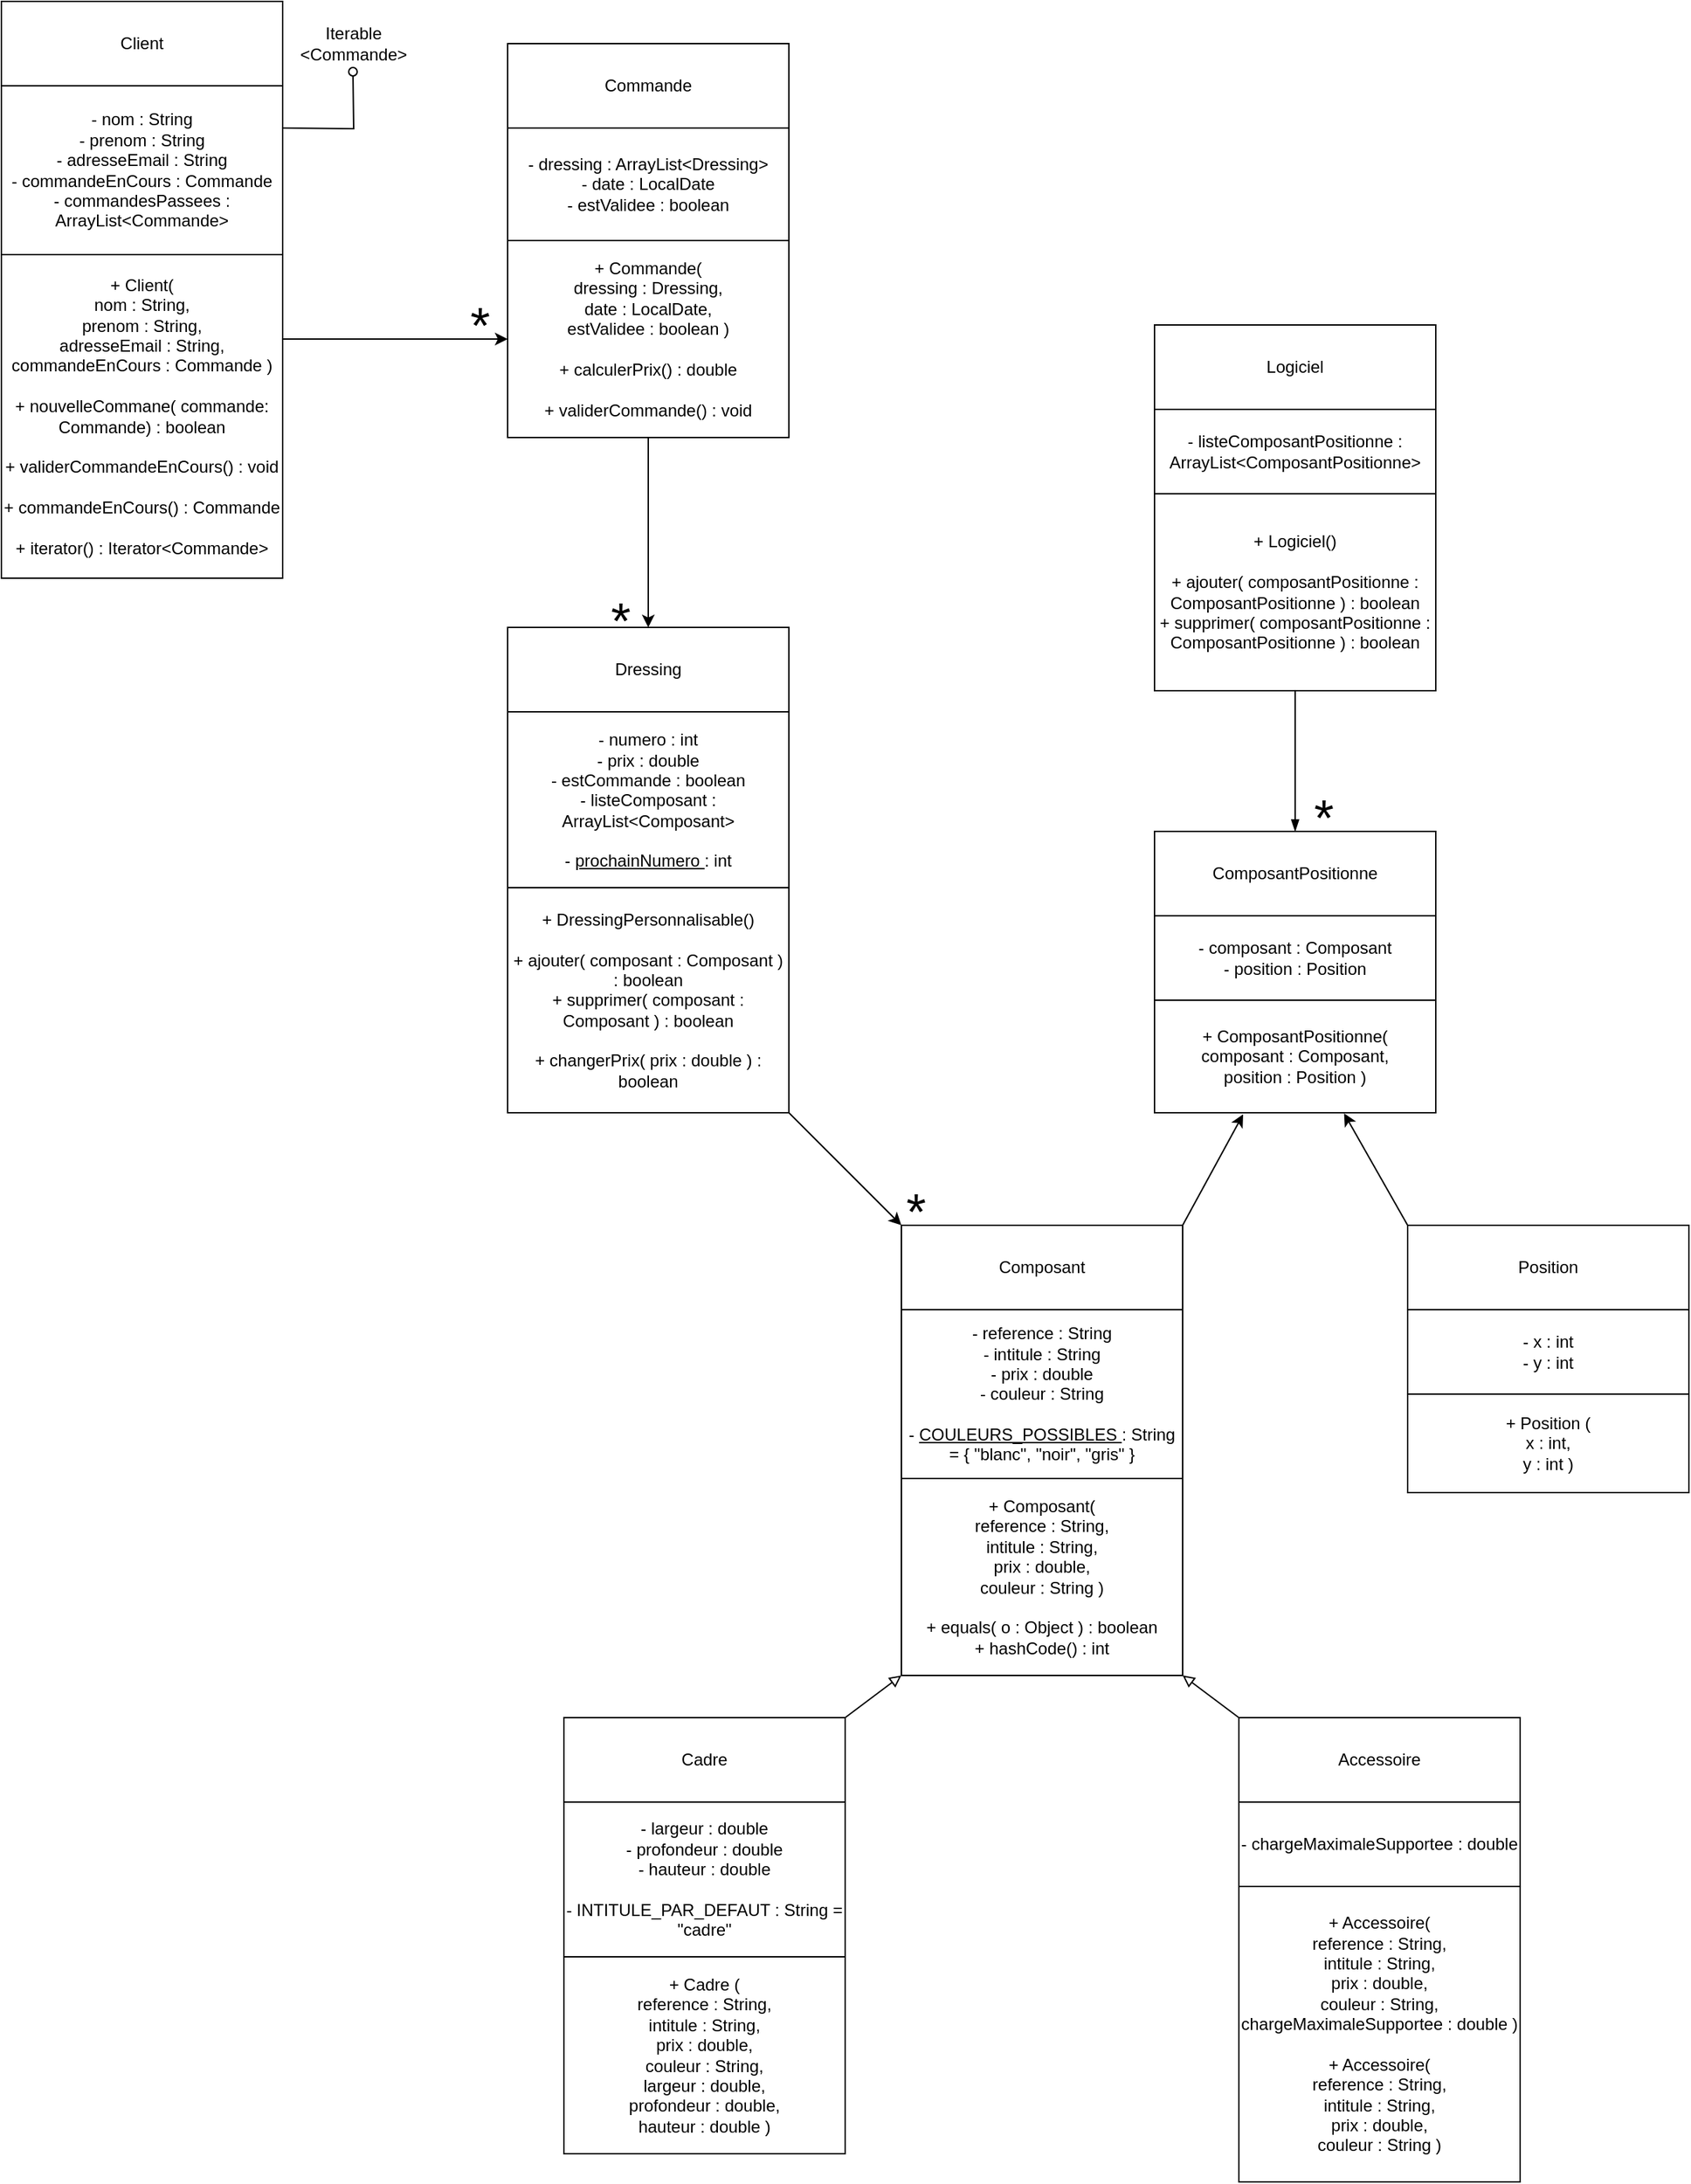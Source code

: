 <mxfile version="20.7.2" type="device"><diagram id="1XyVqThZRQagKFYp1PTt" name="Page-1"><mxGraphModel dx="1098" dy="1174" grid="1" gridSize="10" guides="1" tooltips="1" connect="1" arrows="1" fold="1" page="1" pageScale="1" pageWidth="1654" pageHeight="2336" math="0" shadow="0"><root><mxCell id="0"/><mxCell id="1" parent="0"/><mxCell id="eRpDcDVJc-Aotwuc-nNj-1" value="Cadre" style="whiteSpace=wrap;html=1;" parent="1" vertex="1"><mxGeometry x="720" y="1450" width="200" height="60" as="geometry"/></mxCell><mxCell id="eRpDcDVJc-Aotwuc-nNj-2" value="Accessoire" style="whiteSpace=wrap;html=1;" parent="1" vertex="1"><mxGeometry x="1200" y="1450" width="200" height="60" as="geometry"/></mxCell><mxCell id="eRpDcDVJc-Aotwuc-nNj-3" value="- chargeMaximaleSupportee : double" style="whiteSpace=wrap;html=1;" parent="1" vertex="1"><mxGeometry x="1200" y="1510" width="200" height="60" as="geometry"/></mxCell><mxCell id="eRpDcDVJc-Aotwuc-nNj-4" value="- largeur : double&lt;br&gt;- profondeur : double&lt;br&gt;- hauteur : double&lt;br&gt;&lt;br&gt;- INTITULE_PAR_DEFAUT : String = &quot;cadre&quot;" style="whiteSpace=wrap;html=1;" parent="1" vertex="1"><mxGeometry x="720" y="1510" width="200" height="110" as="geometry"/></mxCell><mxCell id="eRpDcDVJc-Aotwuc-nNj-5" value="Dressing" style="whiteSpace=wrap;html=1;" parent="1" vertex="1"><mxGeometry x="680" y="675" width="200" height="60" as="geometry"/></mxCell><mxCell id="eRpDcDVJc-Aotwuc-nNj-6" value="- numero : int&lt;br&gt;- prix : double&lt;br&gt;- estCommande : boolean&lt;br&gt;- listeComposant : ArrayList&amp;lt;Composant&amp;gt;&lt;br&gt;&lt;br&gt;- &lt;u&gt;prochainNumero &lt;/u&gt;: int" style="whiteSpace=wrap;html=1;" parent="1" vertex="1"><mxGeometry x="680" y="735" width="200" height="125" as="geometry"/></mxCell><mxCell id="eRpDcDVJc-Aotwuc-nNj-7" value="Composant" style="whiteSpace=wrap;html=1;" parent="1" vertex="1"><mxGeometry x="960" y="1100" width="200" height="60" as="geometry"/></mxCell><mxCell id="eRpDcDVJc-Aotwuc-nNj-8" value="- reference : String&lt;br&gt;- intitule : String&lt;br&gt;- prix : double&lt;br&gt;- couleur : String&lt;br&gt;&lt;br&gt;- &lt;u&gt;COULEURS_POSSIBLES &lt;/u&gt;: String = { &quot;blanc&quot;, &quot;noir&quot;, &quot;gris&quot; }" style="whiteSpace=wrap;html=1;" parent="1" vertex="1"><mxGeometry x="960" y="1160" width="200" height="120" as="geometry"/></mxCell><mxCell id="eRpDcDVJc-Aotwuc-nNj-9" value="+ Composant(&lt;br&gt;reference : String,&lt;br&gt;intitule : String,&lt;br&gt;prix : double,&lt;br&gt;couleur : String )&lt;br&gt;&lt;br&gt;+ equals( o : Object ) : boolean&lt;br&gt;+ hashCode() : int" style="whiteSpace=wrap;html=1;" parent="1" vertex="1"><mxGeometry x="960" y="1280" width="200" height="140" as="geometry"/></mxCell><mxCell id="eRpDcDVJc-Aotwuc-nNj-10" value="+ Cadre (&lt;br&gt;reference : String,&lt;br&gt;intitule : String,&lt;br&gt;prix : double,&lt;br&gt;couleur : String,&lt;br&gt;largeur : double,&lt;br&gt;profondeur : double,&lt;br&gt;hauteur : double )" style="whiteSpace=wrap;html=1;" parent="1" vertex="1"><mxGeometry x="720" y="1620" width="200" height="140" as="geometry"/></mxCell><mxCell id="eRpDcDVJc-Aotwuc-nNj-14" value="+ Accessoire(&lt;br&gt;reference : String,&lt;br&gt;intitule : String,&lt;br&gt;prix : double,&lt;br&gt;couleur : String,&lt;br&gt;chargeMaximaleSupportee : double )&lt;br&gt;&lt;br&gt;+ Accessoire(&lt;br&gt;reference : String,&lt;br&gt;intitule : String,&lt;br&gt;prix : double,&lt;br&gt;couleur : String )" style="whiteSpace=wrap;html=1;" parent="1" vertex="1"><mxGeometry x="1200" y="1570" width="200" height="210" as="geometry"/></mxCell><mxCell id="eRpDcDVJc-Aotwuc-nNj-17" value="+ DressingPersonnalisable()&lt;br&gt;&lt;br&gt;+ ajouter( composant : Composant ) : boolean&lt;br&gt;+ supprimer( composant : Composant ) : boolean&lt;br&gt;&lt;br&gt;+ changerPrix( prix : double ) : boolean" style="whiteSpace=wrap;html=1;" parent="1" vertex="1"><mxGeometry x="680" y="860" width="200" height="160" as="geometry"/></mxCell><mxCell id="eRpDcDVJc-Aotwuc-nNj-20" value="Position" style="whiteSpace=wrap;html=1;" parent="1" vertex="1"><mxGeometry x="1320" y="1100" width="200" height="60" as="geometry"/></mxCell><mxCell id="eRpDcDVJc-Aotwuc-nNj-21" value="- x : int&lt;br&gt;- y : int" style="whiteSpace=wrap;html=1;" parent="1" vertex="1"><mxGeometry x="1320" y="1160" width="200" height="60" as="geometry"/></mxCell><mxCell id="eRpDcDVJc-Aotwuc-nNj-23" value="+ Position (&lt;br&gt;x : int,&lt;br&gt;y : int )" style="whiteSpace=wrap;html=1;" parent="1" vertex="1"><mxGeometry x="1320" y="1220" width="200" height="70" as="geometry"/></mxCell><mxCell id="eRpDcDVJc-Aotwuc-nNj-29" value="" style="endArrow=block;html=1;rounded=0;entryX=0;entryY=1;entryDx=0;entryDy=0;endFill=0;exitX=1;exitY=0;exitDx=0;exitDy=0;" parent="1" source="eRpDcDVJc-Aotwuc-nNj-1" target="eRpDcDVJc-Aotwuc-nNj-9" edge="1"><mxGeometry width="50" height="50" relative="1" as="geometry"><mxPoint x="810" y="1580" as="sourcePoint"/><mxPoint x="860" y="1530" as="targetPoint"/></mxGeometry></mxCell><mxCell id="eRpDcDVJc-Aotwuc-nNj-30" value="" style="endArrow=block;html=1;rounded=0;entryX=1;entryY=1;entryDx=0;entryDy=0;exitX=0;exitY=0;exitDx=0;exitDy=0;endFill=0;" parent="1" source="eRpDcDVJc-Aotwuc-nNj-2" target="eRpDcDVJc-Aotwuc-nNj-9" edge="1"><mxGeometry width="50" height="50" relative="1" as="geometry"><mxPoint x="1300" y="1580" as="sourcePoint"/><mxPoint x="1350" y="1530" as="targetPoint"/></mxGeometry></mxCell><mxCell id="eRpDcDVJc-Aotwuc-nNj-32" value="ComposantPositionne" style="whiteSpace=wrap;html=1;" parent="1" vertex="1"><mxGeometry x="1140" y="820" width="200" height="60" as="geometry"/></mxCell><mxCell id="eRpDcDVJc-Aotwuc-nNj-36" value="- composant : Composant&lt;br&gt;- position : Position" style="whiteSpace=wrap;html=1;" parent="1" vertex="1"><mxGeometry x="1140" y="880" width="200" height="60" as="geometry"/></mxCell><mxCell id="eRpDcDVJc-Aotwuc-nNj-37" value="+ ComposantPositionne(&lt;br&gt;composant : Composant,&lt;br&gt;position : Position )" style="whiteSpace=wrap;html=1;" parent="1" vertex="1"><mxGeometry x="1140" y="940" width="200" height="80" as="geometry"/></mxCell><mxCell id="eRpDcDVJc-Aotwuc-nNj-40" value="&lt;font style=&quot;font-size: 36px;&quot;&gt;*&lt;/font&gt;" style="text;html=1;align=center;verticalAlign=middle;resizable=0;points=[];autosize=1;strokeColor=none;fillColor=none;" parent="1" vertex="1"><mxGeometry x="950" y="1060" width="40" height="60" as="geometry"/></mxCell><mxCell id="eRpDcDVJc-Aotwuc-nNj-43" value="" style="endArrow=classic;html=1;rounded=0;fontSize=36;entryX=0;entryY=0;entryDx=0;entryDy=0;" parent="1" target="eRpDcDVJc-Aotwuc-nNj-7" edge="1"><mxGeometry width="50" height="50" relative="1" as="geometry"><mxPoint x="880" y="1020" as="sourcePoint"/><mxPoint x="930" y="970" as="targetPoint"/></mxGeometry></mxCell><mxCell id="eRpDcDVJc-Aotwuc-nNj-44" value="" style="endArrow=classic;html=1;rounded=0;fontSize=36;entryX=0.315;entryY=1.014;entryDx=0;entryDy=0;entryPerimeter=0;exitX=1;exitY=0;exitDx=0;exitDy=0;" parent="1" source="eRpDcDVJc-Aotwuc-nNj-7" target="eRpDcDVJc-Aotwuc-nNj-37" edge="1"><mxGeometry width="50" height="50" relative="1" as="geometry"><mxPoint x="1080" y="1100" as="sourcePoint"/><mxPoint x="1130" y="1050" as="targetPoint"/></mxGeometry></mxCell><mxCell id="eRpDcDVJc-Aotwuc-nNj-45" value="" style="endArrow=classic;html=1;rounded=0;fontSize=36;entryX=0.674;entryY=1.006;entryDx=0;entryDy=0;entryPerimeter=0;exitX=0;exitY=0;exitDx=0;exitDy=0;" parent="1" source="eRpDcDVJc-Aotwuc-nNj-20" target="eRpDcDVJc-Aotwuc-nNj-37" edge="1"><mxGeometry width="50" height="50" relative="1" as="geometry"><mxPoint x="1400" y="1100" as="sourcePoint"/><mxPoint x="1450" y="1050" as="targetPoint"/></mxGeometry></mxCell><mxCell id="eRpDcDVJc-Aotwuc-nNj-47" value="Logiciel" style="whiteSpace=wrap;html=1;fontSize=12;" parent="1" vertex="1"><mxGeometry x="1140" y="460" width="200" height="60" as="geometry"/></mxCell><mxCell id="eRpDcDVJc-Aotwuc-nNj-48" value="- listeComposantPositionne :&lt;br&gt;ArrayList&amp;lt;ComposantPositionne&amp;gt;" style="whiteSpace=wrap;html=1;fontSize=12;" parent="1" vertex="1"><mxGeometry x="1140" y="520" width="200" height="60" as="geometry"/></mxCell><mxCell id="eRpDcDVJc-Aotwuc-nNj-50" style="edgeStyle=orthogonalEdgeStyle;rounded=0;orthogonalLoop=1;jettySize=auto;html=1;exitX=0.5;exitY=1;exitDx=0;exitDy=0;entryX=0.5;entryY=0;entryDx=0;entryDy=0;fontSize=12;endArrow=blockThin;endFill=1;" parent="1" source="eRpDcDVJc-Aotwuc-nNj-49" target="eRpDcDVJc-Aotwuc-nNj-32" edge="1"><mxGeometry relative="1" as="geometry"/></mxCell><mxCell id="eRpDcDVJc-Aotwuc-nNj-49" value="+ Logiciel()&lt;br&gt;&lt;br&gt;+ ajouter( composantPositionne : ComposantPositionne ) : boolean&lt;br&gt;+ supprimer( composantPositionne : ComposantPositionne ) : boolean" style="whiteSpace=wrap;html=1;fontSize=12;" parent="1" vertex="1"><mxGeometry x="1140" y="580" width="200" height="140" as="geometry"/></mxCell><mxCell id="eRpDcDVJc-Aotwuc-nNj-51" value="&lt;font style=&quot;font-size: 36px;&quot;&gt;*&lt;/font&gt;" style="text;html=1;align=center;verticalAlign=middle;resizable=0;points=[];autosize=1;strokeColor=none;fillColor=none;fontSize=12;" parent="1" vertex="1"><mxGeometry x="1240" y="780" width="40" height="60" as="geometry"/></mxCell><mxCell id="I0GjfdmaY27_la_hItAB-1" value="Client" style="whiteSpace=wrap;html=1;" parent="1" vertex="1"><mxGeometry x="320" y="230" width="200" height="60" as="geometry"/></mxCell><mxCell id="I0GjfdmaY27_la_hItAB-2" value="- nom : String&lt;br&gt;- prenom : String&lt;br&gt;- adresseEmail : String&lt;br&gt;- commandeEnCours : Commande&lt;br&gt;- commandesPassees : ArrayList&amp;lt;Commande&amp;gt;" style="whiteSpace=wrap;html=1;" parent="1" vertex="1"><mxGeometry x="320" y="290" width="200" height="120" as="geometry"/></mxCell><mxCell id="I0GjfdmaY27_la_hItAB-3" value="+ Client(&lt;br&gt;nom : String,&lt;br&gt;prenom : String,&lt;br&gt;adresseEmail : String,&lt;br&gt;commandeEnCours : Commande )&lt;br&gt;&lt;br&gt;+ nouvelleCommane( commande: Commande) : boolean&lt;br&gt;&lt;br&gt;+ validerCommandeEnCours() : void&lt;br&gt;&lt;br&gt;+ commandeEnCours() : Commande&lt;br&gt;&lt;br&gt;+ iterator() : Iterator&amp;lt;Commande&amp;gt;" style="whiteSpace=wrap;html=1;" parent="1" vertex="1"><mxGeometry x="320" y="410" width="200" height="230" as="geometry"/></mxCell><mxCell id="oDn1Q6uW3cJ3OdVJ3Mf--2" style="edgeStyle=orthogonalEdgeStyle;rounded=0;orthogonalLoop=1;jettySize=auto;html=1;exitX=1;exitY=0.5;exitDx=0;exitDy=0;fontSize=36;endArrow=oval;endFill=0;" parent="1" edge="1"><mxGeometry relative="1" as="geometry"><mxPoint x="570" y="280" as="targetPoint"/><mxPoint x="520" y="320" as="sourcePoint"/></mxGeometry></mxCell><mxCell id="oDn1Q6uW3cJ3OdVJ3Mf--3" value="Iterable&lt;br&gt;&amp;lt;Commande&amp;gt;" style="text;html=1;align=center;verticalAlign=middle;resizable=0;points=[];autosize=1;strokeColor=none;fillColor=none;" parent="1" vertex="1"><mxGeometry x="520" y="240" width="100" height="40" as="geometry"/></mxCell><mxCell id="oDn1Q6uW3cJ3OdVJ3Mf--4" value="Commande" style="whiteSpace=wrap;html=1;" parent="1" vertex="1"><mxGeometry x="680" y="260" width="200" height="60" as="geometry"/></mxCell><mxCell id="oDn1Q6uW3cJ3OdVJ3Mf--5" value="- dressing : ArrayList&amp;lt;Dressing&amp;gt;&lt;br&gt;- date : LocalDate&lt;br&gt;- estValidee : boolean" style="whiteSpace=wrap;html=1;" parent="1" vertex="1"><mxGeometry x="680" y="320" width="200" height="80" as="geometry"/></mxCell><mxCell id="oDn1Q6uW3cJ3OdVJ3Mf--6" value="+ Commande(&lt;br&gt;dressing : Dressing,&lt;br&gt;date : LocalDate,&lt;br&gt;estValidee : boolean&amp;nbsp;)&lt;br&gt;&lt;br&gt;+ calculerPrix() : double&lt;br&gt;&lt;br&gt;+ validerCommande() : void" style="whiteSpace=wrap;html=1;" parent="1" vertex="1"><mxGeometry x="680" y="400" width="200" height="140" as="geometry"/></mxCell><mxCell id="oDn1Q6uW3cJ3OdVJ3Mf--8" value="" style="endArrow=classic;html=1;rounded=0;entryX=0.5;entryY=0;entryDx=0;entryDy=0;" parent="1" source="oDn1Q6uW3cJ3OdVJ3Mf--6" target="eRpDcDVJc-Aotwuc-nNj-5" edge="1"><mxGeometry width="50" height="50" relative="1" as="geometry"><mxPoint x="720" y="550" as="sourcePoint"/><mxPoint x="770" y="500" as="targetPoint"/></mxGeometry></mxCell><mxCell id="oDn1Q6uW3cJ3OdVJ3Mf--9" value="" style="endArrow=classic;html=1;rounded=0;" parent="1" edge="1"><mxGeometry width="50" height="50" relative="1" as="geometry"><mxPoint x="520" y="470" as="sourcePoint"/><mxPoint x="680" y="470" as="targetPoint"/></mxGeometry></mxCell><mxCell id="oDn1Q6uW3cJ3OdVJ3Mf--11" value="&lt;font style=&quot;font-size: 36px;&quot;&gt;*&lt;/font&gt;" style="text;html=1;align=center;verticalAlign=middle;resizable=0;points=[];autosize=1;strokeColor=none;fillColor=none;" parent="1" vertex="1"><mxGeometry x="640" y="430" width="40" height="60" as="geometry"/></mxCell><mxCell id="oDn1Q6uW3cJ3OdVJ3Mf--12" value="*" style="text;html=1;align=center;verticalAlign=middle;resizable=0;points=[];autosize=1;strokeColor=none;fillColor=none;fontSize=36;" parent="1" vertex="1"><mxGeometry x="740" y="640" width="40" height="60" as="geometry"/></mxCell></root></mxGraphModel></diagram></mxfile>